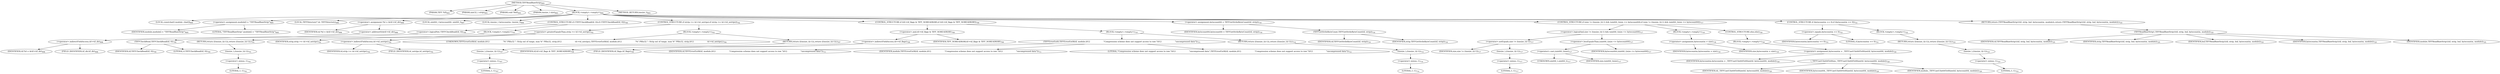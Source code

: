 digraph "TIFFReadRawStrip" {  
"75426" [label = <(METHOD,TIFFReadRawStrip)<SUB>693</SUB>> ]
"75427" [label = <(PARAM,TIFF *tif)<SUB>693</SUB>> ]
"75428" [label = <(PARAM,uint32_t strip)<SUB>693</SUB>> ]
"75429" [label = <(PARAM,void *buf)<SUB>693</SUB>> ]
"75430" [label = <(PARAM,tmsize_t size)<SUB>693</SUB>> ]
"75431" [label = <(BLOCK,&lt;empty&gt;,&lt;empty&gt;)<SUB>694</SUB>> ]
"75432" [label = <(LOCAL,constchar[] module: char[])<SUB>695</SUB>> ]
"75433" [label = <(&lt;operator&gt;.assignment,module[] = &quot;TIFFReadRawStrip&quot;)<SUB>695</SUB>> ]
"75434" [label = <(IDENTIFIER,module,module[] = &quot;TIFFReadRawStrip&quot;)<SUB>695</SUB>> ]
"75435" [label = <(LITERAL,&quot;TIFFReadRawStrip&quot;,module[] = &quot;TIFFReadRawStrip&quot;)<SUB>695</SUB>> ]
"75436" [label = <(LOCAL,TIFFDirectory* td: TIFFDirectory)<SUB>696</SUB>> ]
"75437" [label = <(&lt;operator&gt;.assignment,*td = &amp;tif-&gt;tif_dir)<SUB>696</SUB>> ]
"75438" [label = <(IDENTIFIER,td,*td = &amp;tif-&gt;tif_dir)<SUB>696</SUB>> ]
"75439" [label = <(&lt;operator&gt;.addressOf,&amp;tif-&gt;tif_dir)<SUB>696</SUB>> ]
"75440" [label = <(&lt;operator&gt;.indirectFieldAccess,tif-&gt;tif_dir)<SUB>696</SUB>> ]
"75441" [label = <(IDENTIFIER,tif,*td = &amp;tif-&gt;tif_dir)<SUB>696</SUB>> ]
"75442" [label = <(FIELD_IDENTIFIER,tif_dir,tif_dir)<SUB>696</SUB>> ]
"75443" [label = <(LOCAL,uint64_t bytecount64: uint64_t)<SUB>697</SUB>> ]
"75444" [label = <(LOCAL,tmsize_t bytecountm: tmsize_t)<SUB>698</SUB>> ]
"75445" [label = <(CONTROL_STRUCTURE,if (!TIFFCheckRead(tif, 0)),if (!TIFFCheckRead(tif, 0)))<SUB>700</SUB>> ]
"75446" [label = <(&lt;operator&gt;.logicalNot,!TIFFCheckRead(tif, 0))<SUB>700</SUB>> ]
"75447" [label = <(TIFFCheckRead,TIFFCheckRead(tif, 0))<SUB>700</SUB>> ]
"75448" [label = <(IDENTIFIER,tif,TIFFCheckRead(tif, 0))<SUB>700</SUB>> ]
"75449" [label = <(LITERAL,0,TIFFCheckRead(tif, 0))<SUB>700</SUB>> ]
"75450" [label = <(BLOCK,&lt;empty&gt;,&lt;empty&gt;)<SUB>701</SUB>> ]
"75451" [label = <(RETURN,return ((tmsize_t)(-1));,return ((tmsize_t)(-1));)<SUB>701</SUB>> ]
"75452" [label = <(tmsize_t,(tmsize_t)(-1))<SUB>701</SUB>> ]
"75453" [label = <(&lt;operator&gt;.minus,-1)<SUB>701</SUB>> ]
"75454" [label = <(LITERAL,1,-1)<SUB>701</SUB>> ]
"75455" [label = <(CONTROL_STRUCTURE,if (strip &gt;= td-&gt;td_nstrips),if (strip &gt;= td-&gt;td_nstrips))<SUB>702</SUB>> ]
"75456" [label = <(&lt;operator&gt;.greaterEqualsThan,strip &gt;= td-&gt;td_nstrips)<SUB>702</SUB>> ]
"75457" [label = <(IDENTIFIER,strip,strip &gt;= td-&gt;td_nstrips)<SUB>702</SUB>> ]
"75458" [label = <(&lt;operator&gt;.indirectFieldAccess,td-&gt;td_nstrips)<SUB>702</SUB>> ]
"75459" [label = <(IDENTIFIER,td,strip &gt;= td-&gt;td_nstrips)<SUB>702</SUB>> ]
"75460" [label = <(FIELD_IDENTIFIER,td_nstrips,td_nstrips)<SUB>702</SUB>> ]
"75461" [label = <(BLOCK,&lt;empty&gt;,&lt;empty&gt;)<SUB>703</SUB>> ]
"75462" [label = <(UNKNOWN,TIFFErrorExtR(tif, module,\012                      &quot;%&quot; PRIu32 &quot;: Strip out of range, max %&quot; PRIu32, strip,\012                      td-&gt;td_nstrips);,TIFFErrorExtR(tif, module,\012                      &quot;%&quot; PRIu32 &quot;: Strip out of range, max %&quot; PRIu32, strip,\012                      td-&gt;td_nstrips);)<SUB>704</SUB>> ]
"75463" [label = <(RETURN,return ((tmsize_t)(-1));,return ((tmsize_t)(-1));)<SUB>707</SUB>> ]
"75464" [label = <(tmsize_t,(tmsize_t)(-1))<SUB>707</SUB>> ]
"75465" [label = <(&lt;operator&gt;.minus,-1)<SUB>707</SUB>> ]
"75466" [label = <(LITERAL,1,-1)<SUB>707</SUB>> ]
"75467" [label = <(CONTROL_STRUCTURE,if (tif-&gt;tif_flags &amp; TIFF_NOREADRAW),if (tif-&gt;tif_flags &amp; TIFF_NOREADRAW))<SUB>709</SUB>> ]
"75468" [label = <(&lt;operator&gt;.and,tif-&gt;tif_flags &amp; TIFF_NOREADRAW)<SUB>709</SUB>> ]
"75469" [label = <(&lt;operator&gt;.indirectFieldAccess,tif-&gt;tif_flags)<SUB>709</SUB>> ]
"75470" [label = <(IDENTIFIER,tif,tif-&gt;tif_flags &amp; TIFF_NOREADRAW)<SUB>709</SUB>> ]
"75471" [label = <(FIELD_IDENTIFIER,tif_flags,tif_flags)<SUB>709</SUB>> ]
"75472" [label = <(IDENTIFIER,TIFF_NOREADRAW,tif-&gt;tif_flags &amp; TIFF_NOREADRAW)<SUB>709</SUB>> ]
"75473" [label = <(BLOCK,&lt;empty&gt;,&lt;empty&gt;)<SUB>710</SUB>> ]
"75474" [label = <(TIFFErrorExtR,TIFFErrorExtR(tif, module,\012                      &quot;Compression scheme does not support access to raw &quot;\012                      &quot;uncompressed data&quot;))<SUB>711</SUB>> ]
"75475" [label = <(IDENTIFIER,tif,TIFFErrorExtR(tif, module,\012                      &quot;Compression scheme does not support access to raw &quot;\012                      &quot;uncompressed data&quot;))<SUB>711</SUB>> ]
"75476" [label = <(IDENTIFIER,module,TIFFErrorExtR(tif, module,\012                      &quot;Compression scheme does not support access to raw &quot;\012                      &quot;uncompressed data&quot;))<SUB>711</SUB>> ]
"75477" [label = <(LITERAL,&quot;Compression scheme does not support access to raw &quot;\012                      &quot;uncompressed data&quot;,TIFFErrorExtR(tif, module,\012                      &quot;Compression scheme does not support access to raw &quot;\012                      &quot;uncompressed data&quot;))<SUB>712</SUB>> ]
"75478" [label = <(RETURN,return ((tmsize_t)(-1));,return ((tmsize_t)(-1));)<SUB>714</SUB>> ]
"75479" [label = <(tmsize_t,(tmsize_t)(-1))<SUB>714</SUB>> ]
"75480" [label = <(&lt;operator&gt;.minus,-1)<SUB>714</SUB>> ]
"75481" [label = <(LITERAL,1,-1)<SUB>714</SUB>> ]
"75482" [label = <(&lt;operator&gt;.assignment,bytecount64 = TIFFGetStrileByteCount(tif, strip))<SUB>716</SUB>> ]
"75483" [label = <(IDENTIFIER,bytecount64,bytecount64 = TIFFGetStrileByteCount(tif, strip))<SUB>716</SUB>> ]
"75484" [label = <(TIFFGetStrileByteCount,TIFFGetStrileByteCount(tif, strip))<SUB>716</SUB>> ]
"75485" [label = <(IDENTIFIER,tif,TIFFGetStrileByteCount(tif, strip))<SUB>716</SUB>> ]
"75486" [label = <(IDENTIFIER,strip,TIFFGetStrileByteCount(tif, strip))<SUB>716</SUB>> ]
"75487" [label = <(CONTROL_STRUCTURE,if (size != (tmsize_t)(-1) &amp;&amp; (uint64_t)size &lt;= bytecount64),if (size != (tmsize_t)(-1) &amp;&amp; (uint64_t)size &lt;= bytecount64))<SUB>717</SUB>> ]
"75488" [label = <(&lt;operator&gt;.logicalAnd,size != (tmsize_t)(-1) &amp;&amp; (uint64_t)size &lt;= bytecount64)<SUB>717</SUB>> ]
"75489" [label = <(&lt;operator&gt;.notEquals,size != (tmsize_t)(-1))<SUB>717</SUB>> ]
"75490" [label = <(IDENTIFIER,size,size != (tmsize_t)(-1))<SUB>717</SUB>> ]
"75491" [label = <(tmsize_t,(tmsize_t)(-1))<SUB>717</SUB>> ]
"75492" [label = <(&lt;operator&gt;.minus,-1)<SUB>717</SUB>> ]
"75493" [label = <(LITERAL,1,-1)<SUB>717</SUB>> ]
"75494" [label = <(&lt;operator&gt;.lessEqualsThan,(uint64_t)size &lt;= bytecount64)<SUB>717</SUB>> ]
"75495" [label = <(&lt;operator&gt;.cast,(uint64_t)size)<SUB>717</SUB>> ]
"75496" [label = <(UNKNOWN,uint64_t,uint64_t)<SUB>717</SUB>> ]
"75497" [label = <(IDENTIFIER,size,(uint64_t)size)<SUB>717</SUB>> ]
"75498" [label = <(IDENTIFIER,bytecount64,(uint64_t)size &lt;= bytecount64)<SUB>717</SUB>> ]
"75499" [label = <(BLOCK,&lt;empty&gt;,&lt;empty&gt;)<SUB>718</SUB>> ]
"75500" [label = <(&lt;operator&gt;.assignment,bytecountm = size)<SUB>718</SUB>> ]
"75501" [label = <(IDENTIFIER,bytecountm,bytecountm = size)<SUB>718</SUB>> ]
"75502" [label = <(IDENTIFIER,size,bytecountm = size)<SUB>718</SUB>> ]
"75503" [label = <(CONTROL_STRUCTURE,else,else)<SUB>720</SUB>> ]
"75504" [label = <(BLOCK,&lt;empty&gt;,&lt;empty&gt;)<SUB>720</SUB>> ]
"75505" [label = <(&lt;operator&gt;.assignment,bytecountm = _TIFFCastUInt64ToSSize(tif, bytecount64, module))<SUB>720</SUB>> ]
"75506" [label = <(IDENTIFIER,bytecountm,bytecountm = _TIFFCastUInt64ToSSize(tif, bytecount64, module))<SUB>720</SUB>> ]
"75507" [label = <(_TIFFCastUInt64ToSSize,_TIFFCastUInt64ToSSize(tif, bytecount64, module))<SUB>720</SUB>> ]
"75508" [label = <(IDENTIFIER,tif,_TIFFCastUInt64ToSSize(tif, bytecount64, module))<SUB>720</SUB>> ]
"75509" [label = <(IDENTIFIER,bytecount64,_TIFFCastUInt64ToSSize(tif, bytecount64, module))<SUB>720</SUB>> ]
"75510" [label = <(IDENTIFIER,module,_TIFFCastUInt64ToSSize(tif, bytecount64, module))<SUB>720</SUB>> ]
"75511" [label = <(CONTROL_STRUCTURE,if (bytecountm == 0),if (bytecountm == 0))<SUB>721</SUB>> ]
"75512" [label = <(&lt;operator&gt;.equals,bytecountm == 0)<SUB>721</SUB>> ]
"75513" [label = <(IDENTIFIER,bytecountm,bytecountm == 0)<SUB>721</SUB>> ]
"75514" [label = <(LITERAL,0,bytecountm == 0)<SUB>721</SUB>> ]
"75515" [label = <(BLOCK,&lt;empty&gt;,&lt;empty&gt;)<SUB>722</SUB>> ]
"75516" [label = <(RETURN,return ((tmsize_t)(-1));,return ((tmsize_t)(-1));)<SUB>723</SUB>> ]
"75517" [label = <(tmsize_t,(tmsize_t)(-1))<SUB>723</SUB>> ]
"75518" [label = <(&lt;operator&gt;.minus,-1)<SUB>723</SUB>> ]
"75519" [label = <(LITERAL,1,-1)<SUB>723</SUB>> ]
"75520" [label = <(RETURN,return (TIFFReadRawStrip1(tif, strip, buf, bytecountm, module));,return (TIFFReadRawStrip1(tif, strip, buf, bytecountm, module));)<SUB>725</SUB>> ]
"75521" [label = <(TIFFReadRawStrip1,TIFFReadRawStrip1(tif, strip, buf, bytecountm, module))<SUB>725</SUB>> ]
"75522" [label = <(IDENTIFIER,tif,TIFFReadRawStrip1(tif, strip, buf, bytecountm, module))<SUB>725</SUB>> ]
"75523" [label = <(IDENTIFIER,strip,TIFFReadRawStrip1(tif, strip, buf, bytecountm, module))<SUB>725</SUB>> ]
"75524" [label = <(IDENTIFIER,buf,TIFFReadRawStrip1(tif, strip, buf, bytecountm, module))<SUB>725</SUB>> ]
"75525" [label = <(IDENTIFIER,bytecountm,TIFFReadRawStrip1(tif, strip, buf, bytecountm, module))<SUB>725</SUB>> ]
"75526" [label = <(IDENTIFIER,module,TIFFReadRawStrip1(tif, strip, buf, bytecountm, module))<SUB>725</SUB>> ]
"75527" [label = <(METHOD_RETURN,tmsize_t)<SUB>693</SUB>> ]
  "75426" -> "75427" 
  "75426" -> "75428" 
  "75426" -> "75429" 
  "75426" -> "75430" 
  "75426" -> "75431" 
  "75426" -> "75527" 
  "75431" -> "75432" 
  "75431" -> "75433" 
  "75431" -> "75436" 
  "75431" -> "75437" 
  "75431" -> "75443" 
  "75431" -> "75444" 
  "75431" -> "75445" 
  "75431" -> "75455" 
  "75431" -> "75467" 
  "75431" -> "75482" 
  "75431" -> "75487" 
  "75431" -> "75511" 
  "75431" -> "75520" 
  "75433" -> "75434" 
  "75433" -> "75435" 
  "75437" -> "75438" 
  "75437" -> "75439" 
  "75439" -> "75440" 
  "75440" -> "75441" 
  "75440" -> "75442" 
  "75445" -> "75446" 
  "75445" -> "75450" 
  "75446" -> "75447" 
  "75447" -> "75448" 
  "75447" -> "75449" 
  "75450" -> "75451" 
  "75451" -> "75452" 
  "75452" -> "75453" 
  "75453" -> "75454" 
  "75455" -> "75456" 
  "75455" -> "75461" 
  "75456" -> "75457" 
  "75456" -> "75458" 
  "75458" -> "75459" 
  "75458" -> "75460" 
  "75461" -> "75462" 
  "75461" -> "75463" 
  "75463" -> "75464" 
  "75464" -> "75465" 
  "75465" -> "75466" 
  "75467" -> "75468" 
  "75467" -> "75473" 
  "75468" -> "75469" 
  "75468" -> "75472" 
  "75469" -> "75470" 
  "75469" -> "75471" 
  "75473" -> "75474" 
  "75473" -> "75478" 
  "75474" -> "75475" 
  "75474" -> "75476" 
  "75474" -> "75477" 
  "75478" -> "75479" 
  "75479" -> "75480" 
  "75480" -> "75481" 
  "75482" -> "75483" 
  "75482" -> "75484" 
  "75484" -> "75485" 
  "75484" -> "75486" 
  "75487" -> "75488" 
  "75487" -> "75499" 
  "75487" -> "75503" 
  "75488" -> "75489" 
  "75488" -> "75494" 
  "75489" -> "75490" 
  "75489" -> "75491" 
  "75491" -> "75492" 
  "75492" -> "75493" 
  "75494" -> "75495" 
  "75494" -> "75498" 
  "75495" -> "75496" 
  "75495" -> "75497" 
  "75499" -> "75500" 
  "75500" -> "75501" 
  "75500" -> "75502" 
  "75503" -> "75504" 
  "75504" -> "75505" 
  "75505" -> "75506" 
  "75505" -> "75507" 
  "75507" -> "75508" 
  "75507" -> "75509" 
  "75507" -> "75510" 
  "75511" -> "75512" 
  "75511" -> "75515" 
  "75512" -> "75513" 
  "75512" -> "75514" 
  "75515" -> "75516" 
  "75516" -> "75517" 
  "75517" -> "75518" 
  "75518" -> "75519" 
  "75520" -> "75521" 
  "75521" -> "75522" 
  "75521" -> "75523" 
  "75521" -> "75524" 
  "75521" -> "75525" 
  "75521" -> "75526" 
}
